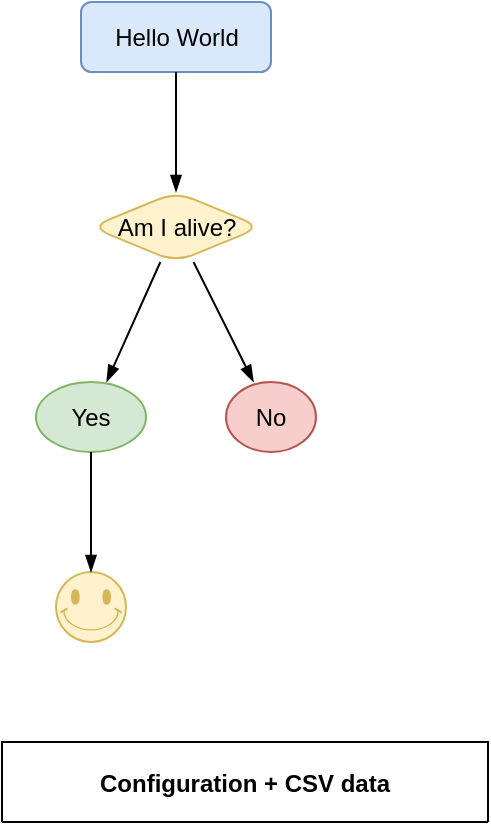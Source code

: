 <mxfile version="10.9.7" type="google"><diagram id="WvdMjXjJSq9oHwbJgJAy" name="Hello World"><mxGraphModel dx="1630" dy="-1239" grid="1" gridSize="10" guides="1" tooltips="1" connect="1" arrows="1" fold="1" page="1" pageScale="1" pageWidth="850" pageHeight="1100" math="0" shadow="0"><root><mxCell id="ZwtmpWkR7r6L8BbeIfwx-0"/><mxCell id="ZwtmpWkR7r6L8BbeIfwx-1" parent="ZwtmpWkR7r6L8BbeIfwx-0"/><UserObject label="%step%&lt;br&gt;" step="Hello World" fill="#dae8fc" shape="rectangle" placeholders="1" id="v3dHMGEtcoDSQyHLAmNf-98"><mxCell style="shape=rectangle;whiteSpace=wrap;rounded=1;html=1;fillColor=#dae8fc;strokeColor=#6c8ebf;" parent="ZwtmpWkR7r6L8BbeIfwx-1" vertex="1"><mxGeometry x="77.5" y="2230" width="95" height="35" as="geometry"/></mxCell></UserObject><UserObject label="%step%&lt;br&gt;" step="Am I alive?" fill="#fff2cc" shape="rhombus" placeholders="1" id="v3dHMGEtcoDSQyHLAmNf-99"><mxCell style="shape=rhombus;whiteSpace=wrap;rounded=1;html=1;fillColor=#fff2cc;strokeColor=#d6b656;" parent="ZwtmpWkR7r6L8BbeIfwx-1" vertex="1"><mxGeometry x="82.5" y="2325" width="85" height="35" as="geometry"/></mxCell></UserObject><UserObject label="%step%&lt;br&gt;" step="Yes" fill="#d5e8d4" shape="ellipse" placeholders="1" id="v3dHMGEtcoDSQyHLAmNf-100"><mxCell style="shape=ellipse;whiteSpace=wrap;rounded=1;html=1;fillColor=#d5e8d4;strokeColor=#82b366;" parent="ZwtmpWkR7r6L8BbeIfwx-1" vertex="1"><mxGeometry x="55" y="2420" width="55" height="35" as="geometry"/></mxCell></UserObject><UserObject label="%step%&lt;br&gt;" step="No" fill="#f8cecc" shape="ellipse" placeholders="1" id="v3dHMGEtcoDSQyHLAmNf-101"><mxCell style="shape=ellipse;whiteSpace=wrap;rounded=1;html=1;fillColor=#f8cecc;strokeColor=#b85450;" parent="ZwtmpWkR7r6L8BbeIfwx-1" vertex="1"><mxGeometry x="150" y="2420" width="45" height="35" as="geometry"/></mxCell></UserObject><UserObject label="%step%&lt;br&gt;" step="" fill="#fff2cc" shape="mxgraph.basic.smiley" placeholders="1" id="v3dHMGEtcoDSQyHLAmNf-102"><mxCell style="shape=mxgraph.basic.smiley;whiteSpace=wrap;rounded=1;html=1;fillColor=#fff2cc;strokeColor=#d6b656;" parent="ZwtmpWkR7r6L8BbeIfwx-1" vertex="1"><mxGeometry x="65" y="2515" width="35" height="35" as="geometry"/></mxCell></UserObject><mxCell id="v3dHMGEtcoDSQyHLAmNf-103" value="" style="curved=0;endArrow=blockThin;endFill=1;fontSize=11;" parent="ZwtmpWkR7r6L8BbeIfwx-1" source="v3dHMGEtcoDSQyHLAmNf-98" target="v3dHMGEtcoDSQyHLAmNf-99" edge="1"><mxGeometry relative="1" as="geometry"/></mxCell><mxCell id="v3dHMGEtcoDSQyHLAmNf-104" value="" style="curved=0;endArrow=blockThin;endFill=1;fontSize=11;" parent="ZwtmpWkR7r6L8BbeIfwx-1" source="v3dHMGEtcoDSQyHLAmNf-99" target="v3dHMGEtcoDSQyHLAmNf-100" edge="1"><mxGeometry relative="1" as="geometry"/></mxCell><mxCell id="v3dHMGEtcoDSQyHLAmNf-105" value="" style="curved=0;endArrow=blockThin;endFill=1;fontSize=11;" parent="ZwtmpWkR7r6L8BbeIfwx-1" source="v3dHMGEtcoDSQyHLAmNf-99" target="v3dHMGEtcoDSQyHLAmNf-101" edge="1"><mxGeometry relative="1" as="geometry"/></mxCell><mxCell id="v3dHMGEtcoDSQyHLAmNf-106" value="" style="curved=0;endArrow=blockThin;endFill=1;fontSize=11;" parent="ZwtmpWkR7r6L8BbeIfwx-1" source="v3dHMGEtcoDSQyHLAmNf-100" target="v3dHMGEtcoDSQyHLAmNf-102" edge="1"><mxGeometry relative="1" as="geometry"/></mxCell><mxCell id="PTE2YmWhSAhEBr6G8dqC-0" value="Configuration + CSV data" style="swimlane;startSize=42;" vertex="1" collapsed="1" parent="ZwtmpWkR7r6L8BbeIfwx-1"><mxGeometry x="38" y="2600" width="243" height="40" as="geometry"><mxRectangle x="38" y="2600" width="830" height="400" as="alternateBounds"/></mxGeometry></mxCell><mxCell id="R8nVnohTIa_zGQJFVYH8-0" value="&lt;div&gt;## Hello World&lt;/div&gt;&lt;div&gt;# label: %step%&amp;lt;br&amp;gt;&lt;/div&gt;&lt;div&gt;# style: shape=%shape%;whiteSpace=wrap;rounded=1;html=1;fillColor=%fill%;strokeColor=%stroke%;&lt;/div&gt;&lt;div&gt;# parentstyle: swimlane;whiteSpace=wrap;html=1;childLayout=stackLayout;horizontal=1;horizontalStack=0;resizeParent=1;resizeLast=0;collapsible=1;&lt;/div&gt;&lt;div&gt;# identity: -&lt;/div&gt;&lt;div&gt;# parent: -&lt;/div&gt;&lt;div&gt;# namespace: csvimport-&lt;/div&gt;&lt;div&gt;# connect: {&quot;from&quot;: &quot;refs&quot;, &quot;to&quot;: &quot;id&quot;, &quot;invert&quot;: true, &quot;style&quot;: &quot;curved=0;endArrow=blockThin;endFill=1;fontSize=11;&quot;}&lt;/div&gt;&lt;div&gt;# left:&amp;nbsp;&lt;/div&gt;&lt;div&gt;# top:&amp;nbsp;&lt;/div&gt;&lt;div&gt;# width: auto&lt;/div&gt;&lt;div&gt;# height: auto&lt;/div&gt;&lt;div&gt;# padding: 15&lt;/div&gt;&lt;div&gt;# ignore: id,shape,fill,stroke,refs&lt;/div&gt;&lt;div&gt;# nodespacing: 40&lt;/div&gt;&lt;div&gt;# levelspacing: 100&lt;/div&gt;&lt;div&gt;# edgespacing: 40&lt;/div&gt;&lt;div&gt;# layout: auto&lt;/div&gt;&lt;div&gt;id,step,fill,stroke,shape,refs&lt;/div&gt;&lt;div&gt;1,Hello World,#dae8fc,#6c8ebf,rectangle,&lt;/div&gt;&lt;div&gt;2,Am I alive?,#fff2cc,#d6b656,rhombus,1&lt;/div&gt;&lt;div&gt;3,Yes,#d5e8d4,#82b366,ellipse,2&lt;/div&gt;&lt;div&gt;4,No,#f8cecc,#b85450,ellipse,2&lt;/div&gt;&lt;div&gt;5,,#fff2cc,#d6b656,mxgraph.basic.smiley,3&lt;/div&gt;" style="text;html=1;resizable=0;points=[];autosize=1;align=left;verticalAlign=top;spacingTop=-4;" parent="PTE2YmWhSAhEBr6G8dqC-0" vertex="1"><mxGeometry x="10" y="50" width="810" height="340" as="geometry"/></mxCell></root></mxGraphModel></diagram><diagram id="NWs55RShp4jQJcOZBgSH" name="Habit Tracker AWS diagram"><mxGraphModel dx="1630" dy="-1239" grid="1" gridSize="10" guides="1" tooltips="1" connect="1" arrows="1" fold="1" page="1" pageScale="1" pageWidth="850" pageHeight="1100" math="0" shadow="0"><root><mxCell id="P9nLj5UUVM2BHOiRO0gd-0"/><mxCell id="P9nLj5UUVM2BHOiRO0gd-1" parent="P9nLj5UUVM2BHOiRO0gd-0"/><UserObject label="%component%" component="Habit Tracker HTML App" placeholders="1" id="P9nLj5UUVM2BHOiRO0gd-2"><mxCell style="shape=mxgraph.aws4.mobile;whiteSpace=wrap;rounded=1;html=1;fillColor=#ffe6cc;strokeColor=#d79b00;verticalLabelPosition=bottom;aspect=fixed;fontSize=12;" parent="P9nLj5UUVM2BHOiRO0gd-1" vertex="1"><mxGeometry x="40" y="2390.5" width="80" height="80" as="geometry"/></mxCell></UserObject><UserObject label="%component%" component="UI Assets" placeholders="1" id="P9nLj5UUVM2BHOiRO0gd-3"><mxCell style="shape=mxgraph.aws4.s3;whiteSpace=wrap;rounded=1;html=1;fillColor=#277116;strokeColor=#ffffff;verticalLabelPosition=bottom;aspect=fixed;fontSize=12;" parent="P9nLj5UUVM2BHOiRO0gd-1" vertex="1"><mxGeometry x="180" y="2224.5" width="80" height="80" as="geometry"/></mxCell></UserObject><UserObject label="%component%" component="User Authentication" placeholders="1" id="P9nLj5UUVM2BHOiRO0gd-4"><mxCell style="shape=mxgraph.aws4.cognito;whiteSpace=wrap;rounded=1;html=1;fillColor=#C7131F;strokeColor=#ffffff;verticalLabelPosition=bottom;aspect=fixed;fontSize=12;" parent="P9nLj5UUVM2BHOiRO0gd-1" vertex="1"><mxGeometry x="180" y="2390.5" width="80" height="80" as="geometry"/></mxCell></UserObject><UserObject label="%component%" component="API Gateway" placeholders="1" id="P9nLj5UUVM2BHOiRO0gd-5"><mxCell style="shape=mxgraph.aws4.api_gateway;whiteSpace=wrap;rounded=1;html=1;fillColor=#5A30B5;strokeColor=#ffffff;verticalLabelPosition=bottom;aspect=fixed;fontSize=12;" parent="P9nLj5UUVM2BHOiRO0gd-1" vertex="1"><mxGeometry x="180" y="2563.5" width="80" height="80" as="geometry"/></mxCell></UserObject><UserObject label="%component%" component="AWS Lambda" placeholders="1" id="P9nLj5UUVM2BHOiRO0gd-6"><mxCell style="shape=mxgraph.aws4.lambda_function;whiteSpace=wrap;rounded=1;html=1;fillColor=#277116;strokeColor=none;verticalLabelPosition=bottom;aspect=fixed;fontSize=12;" parent="P9nLj5UUVM2BHOiRO0gd-1" vertex="1"><mxGeometry x="320" y="2563.5" width="80" height="80" as="geometry"/></mxCell></UserObject><UserObject label="%component%" component="Database" placeholders="1" id="P9nLj5UUVM2BHOiRO0gd-7"><mxCell style="shape=mxgraph.aws4.dynamodb;whiteSpace=wrap;rounded=1;html=1;fillColor=#3334B9;strokeColor=#ffffff;verticalLabelPosition=bottom;aspect=fixed;fontSize=12;" parent="P9nLj5UUVM2BHOiRO0gd-1" vertex="1"><mxGeometry x="460" y="2563.5" width="80" height="80" as="geometry"/></mxCell></UserObject><mxCell id="P9nLj5UUVM2BHOiRO0gd-8" value="" style="curved=0;endArrow=none;endFill=0;dashed=1;fillColor=#dae8fc;strokeColor=#6c8ebf;" parent="P9nLj5UUVM2BHOiRO0gd-1" source="P9nLj5UUVM2BHOiRO0gd-2" target="P9nLj5UUVM2BHOiRO0gd-3" edge="1"><mxGeometry relative="1" as="geometry"/></mxCell><mxCell id="P9nLj5UUVM2BHOiRO0gd-9" value="" style="curved=0;endArrow=none;endFill=0;dashed=1;fillColor=#dae8fc;strokeColor=#6c8ebf;" parent="P9nLj5UUVM2BHOiRO0gd-1" source="P9nLj5UUVM2BHOiRO0gd-2" target="P9nLj5UUVM2BHOiRO0gd-4" edge="1"><mxGeometry relative="1" as="geometry"/></mxCell><mxCell id="P9nLj5UUVM2BHOiRO0gd-10" value="" style="curved=0;endArrow=none;endFill=0;dashed=1;fillColor=#dae8fc;strokeColor=#6c8ebf;" parent="P9nLj5UUVM2BHOiRO0gd-1" source="P9nLj5UUVM2BHOiRO0gd-2" target="P9nLj5UUVM2BHOiRO0gd-5" edge="1"><mxGeometry relative="1" as="geometry"/></mxCell><mxCell id="P9nLj5UUVM2BHOiRO0gd-11" value="" style="curved=0;endArrow=none;endFill=0;dashed=1;fillColor=#dae8fc;strokeColor=#6c8ebf;" parent="P9nLj5UUVM2BHOiRO0gd-1" source="P9nLj5UUVM2BHOiRO0gd-5" target="P9nLj5UUVM2BHOiRO0gd-6" edge="1"><mxGeometry relative="1" as="geometry"/></mxCell><mxCell id="P9nLj5UUVM2BHOiRO0gd-12" value="" style="curved=0;endArrow=none;endFill=0;dashed=1;fillColor=#dae8fc;strokeColor=#6c8ebf;" parent="P9nLj5UUVM2BHOiRO0gd-1" source="P9nLj5UUVM2BHOiRO0gd-6" target="P9nLj5UUVM2BHOiRO0gd-7" edge="1"><mxGeometry relative="1" as="geometry"/></mxCell><mxCell id="lPH5kGt1g6xnS2FQ3sRD-0" value="Configuration + CSV data" style="swimlane;startSize=40;" vertex="1" collapsed="1" parent="P9nLj5UUVM2BHOiRO0gd-1"><mxGeometry x="40" y="2760" width="240" height="40" as="geometry"><mxRectangle x="40" y="2760" width="870" height="410" as="alternateBounds"/></mxGeometry></mxCell><mxCell id="MyAvikwhrSc8ZswDykZA-0" value="&lt;div&gt;## AWS diagram&lt;/div&gt;&lt;div&gt;# label: %component%&lt;/div&gt;&lt;div&gt;# style: shape=%shape%;whiteSpace=wrap;rounded=1;html=1;fillColor=%fill%;strokeColor=%stroke%;verticalLabelPosition=bottom;aspect=fixed;fontSize=12;&lt;/div&gt;&lt;div&gt;# parentstyle: swimlane;whiteSpace=wrap;html=1;childLayout=stackLayout;horizontal=1;horizontalStack=1;resizeParent=1;resizeLast=0;collapsible=1;&lt;/div&gt;&lt;div&gt;# identity: -&lt;/div&gt;&lt;div&gt;# parent: -&lt;/div&gt;&lt;div&gt;# namespace: csvimport-&lt;/div&gt;&lt;div&gt;# connect: {&quot;from&quot;: &quot;refs&quot;, &quot;to&quot;: &quot;id&quot;, &quot;invert&quot;: true, &quot;style&quot;: &quot;curved=0;endArrow=none;endFill=0;dashed=1;fillColor=#dae8fc;strokeColor=#6c8ebf;&quot;}&lt;/div&gt;&lt;div&gt;# left:&amp;nbsp;&lt;/div&gt;&lt;div&gt;# top:&amp;nbsp;&lt;/div&gt;&lt;div&gt;# width: 80&lt;/div&gt;&lt;div&gt;# height: 80&lt;/div&gt;&lt;div&gt;# padding: 0&lt;/div&gt;&lt;div&gt;# ignore: id,shape,fill,stroke,refs&lt;/div&gt;&lt;div&gt;# nodespacing: 40&lt;/div&gt;&lt;div&gt;# levelspacing: 40&lt;/div&gt;&lt;div&gt;# edgespacing: 40&lt;/div&gt;&lt;div&gt;# layout: horizontaltree&lt;/div&gt;&lt;div&gt;id,component,fill,stroke,shape,refs&lt;/div&gt;&lt;div&gt;1,Habit Tracker HTML App,#ffe6cc,#d79b00,mxgraph.aws4.mobile,&lt;/div&gt;&lt;div&gt;2,UI Assets,#277116,#ffffff,mxgraph.aws4.s3,1&lt;/div&gt;&lt;div&gt;3,User Authentication,#C7131F,#ffffff,mxgraph.aws4.cognito,1&lt;/div&gt;&lt;div&gt;4,API Gateway,#5A30B5,#ffffff,mxgraph.aws4.api_gateway,1&lt;/div&gt;&lt;div&gt;5,AWS Lambda,#277116,none,mxgraph.aws4.lambda_function,4&lt;/div&gt;&lt;div&gt;6,Database,#3334B9,#ffffff,mxgraph.aws4.dynamodb,5&lt;/div&gt;" style="text;html=1;resizable=0;points=[];autosize=1;align=left;verticalAlign=top;spacingTop=-4;" parent="lPH5kGt1g6xnS2FQ3sRD-0" vertex="1"><mxGeometry x="10" y="50" width="860" height="350" as="geometry"/></mxCell></root></mxGraphModel></diagram><diagram id="QO1u7qwVh4V5f4M9kodp" name="UML use case diagram"><mxGraphModel dx="1630" dy="961" grid="1" gridSize="10" guides="1" tooltips="1" connect="1" arrows="1" fold="1" page="1" pageScale="1" pageWidth="850" pageHeight="1100" math="0" shadow="0"><root><mxCell id="Ux_M3KeJqDLg1_9t44km-0"/><mxCell id="Ux_M3KeJqDLg1_9t44km-1" parent="Ux_M3KeJqDLg1_9t44km-0"/><UserObject label="%action%" action="User" includes="" extends="" placeholders="1" id="Ux_M3KeJqDLg1_9t44km-2"><mxCell style="shape=umlActor;whiteSpace=wrap;rounded=1;html=1;fillColor=#dae8fc;strokeColor=#6c8ebf;" parent="Ux_M3KeJqDLg1_9t44km-1" vertex="1"><mxGeometry x="75" y="80" width="80" height="60" as="geometry"/></mxCell></UserObject><UserObject label="%action%" action="Coach" includes="" extends="" placeholders="1" id="Ux_M3KeJqDLg1_9t44km-3"><mxCell style="shape=umlActor;whiteSpace=wrap;rounded=1;html=1;fillColor=#dae8fc;strokeColor=#6c8ebf;" parent="Ux_M3KeJqDLg1_9t44km-1" vertex="1"><mxGeometry x="70" y="310" width="90" height="60" as="geometry"/></mxCell></UserObject><UserObject label="%action%" action="Add a habit" extends="" placeholders="1" id="Ux_M3KeJqDLg1_9t44km-4"><mxCell style="shape=ellipse;whiteSpace=wrap;rounded=1;html=1;fillColor=#dae8fc;strokeColor=#6c8ebf;" parent="Ux_M3KeJqDLg1_9t44km-1" vertex="1"><mxGeometry x="475" y="20" width="120" height="60" as="geometry"/></mxCell></UserObject><UserObject label="%action%" action="Delete a habit" extends="" placeholders="1" id="Ux_M3KeJqDLg1_9t44km-5"><mxCell style="shape=ellipse;whiteSpace=wrap;rounded=1;html=1;fillColor=#dae8fc;strokeColor=#6c8ebf;" parent="Ux_M3KeJqDLg1_9t44km-1" vertex="1"><mxGeometry x="470" y="120" width="130" height="60" as="geometry"/></mxCell></UserObject><UserObject label="%action%" action="Mark habit as done today" extends="" placeholders="1" id="Ux_M3KeJqDLg1_9t44km-6"><mxCell style="shape=ellipse;whiteSpace=wrap;rounded=1;html=1;fillColor=#dae8fc;strokeColor=#6c8ebf;" parent="Ux_M3KeJqDLg1_9t44km-1" vertex="1"><mxGeometry x="440" y="220" width="190" height="60" as="geometry"/></mxCell></UserObject><UserObject label="%action%" action="List habits" includes="" extends="" placeholders="1" id="Ux_M3KeJqDLg1_9t44km-7"><mxCell style="shape=ellipse;whiteSpace=wrap;rounded=1;html=1;fillColor=#dae8fc;strokeColor=#6c8ebf;" parent="Ux_M3KeJqDLg1_9t44km-1" vertex="1"><mxGeometry x="270" y="150" width="110" height="60" as="geometry"/></mxCell></UserObject><UserObject label="%action%" action="View habit history" includes="" placeholders="1" id="Ux_M3KeJqDLg1_9t44km-8"><mxCell style="shape=ellipse;whiteSpace=wrap;rounded=1;html=1;fillColor=#dae8fc;strokeColor=#6c8ebf;" parent="Ux_M3KeJqDLg1_9t44km-1" vertex="1"><mxGeometry x="250" y="250" width="150" height="60" as="geometry"/></mxCell></UserObject><UserObject label="%action%" action="View one users habits" includes="" placeholders="1" id="Ux_M3KeJqDLg1_9t44km-9"><mxCell style="shape=ellipse;whiteSpace=wrap;rounded=1;html=1;fillColor=#dae8fc;strokeColor=#6c8ebf;" parent="Ux_M3KeJqDLg1_9t44km-1" vertex="1"><mxGeometry x="450" y="320" width="170" height="60" as="geometry"/></mxCell></UserObject><UserObject label="%action%" action="Update habit history" includes="" extends="" placeholders="1" id="Ux_M3KeJqDLg1_9t44km-10"><mxCell style="shape=ellipse;whiteSpace=wrap;rounded=1;html=1;fillColor=#dae8fc;strokeColor=#6c8ebf;" parent="Ux_M3KeJqDLg1_9t44km-1" vertex="1"><mxGeometry x="670" y="160" width="160" height="60" as="geometry"/></mxCell></UserObject><UserObject label="%action%" action="Add a comment" placeholders="1" id="Ux_M3KeJqDLg1_9t44km-11"><mxCell style="shape=ellipse;whiteSpace=wrap;rounded=1;html=1;fillColor=#dae8fc;strokeColor=#6c8ebf;" parent="Ux_M3KeJqDLg1_9t44km-1" vertex="1"><mxGeometry x="255" y="350" width="140" height="60" as="geometry"/></mxCell></UserObject><UserObject label="%action%" action="View single habit check-in" includes="" placeholders="1" id="Ux_M3KeJqDLg1_9t44km-12"><mxCell style="shape=ellipse;whiteSpace=wrap;rounded=1;html=1;fillColor=#dae8fc;strokeColor=#6c8ebf;" parent="Ux_M3KeJqDLg1_9t44km-1" vertex="1"><mxGeometry x="20" y="210" width="190" height="60" as="geometry"/></mxCell></UserObject><UserObject label="%action%" action="List all users" includes="" extends="" placeholders="1" id="Ux_M3KeJqDLg1_9t44km-13"><mxCell style="shape=ellipse;whiteSpace=wrap;rounded=1;html=1;fillColor=#dae8fc;strokeColor=#6c8ebf;" parent="Ux_M3KeJqDLg1_9t44km-1" vertex="1"><mxGeometry x="690" y="375" width="120" height="60" as="geometry"/></mxCell></UserObject><mxCell id="Ux_M3KeJqDLg1_9t44km-14" value="" style="curved=0;endArrow=blockThin;endFill=1;fontSize=11;" parent="Ux_M3KeJqDLg1_9t44km-1" source="Ux_M3KeJqDLg1_9t44km-2" target="Ux_M3KeJqDLg1_9t44km-4" edge="1"><mxGeometry relative="1" as="geometry"><Array as="points"><mxPoint x="222" y="90"/><mxPoint x="230" y="30"/><mxPoint x="420" y="30"/><mxPoint x="428" y="50"/></Array></mxGeometry></mxCell><mxCell id="Ux_M3KeJqDLg1_9t44km-15" value="" style="curved=0;endArrow=blockThin;endFill=1;fontSize=11;" parent="Ux_M3KeJqDLg1_9t44km-1" source="Ux_M3KeJqDLg1_9t44km-2" target="Ux_M3KeJqDLg1_9t44km-5" edge="1"><mxGeometry relative="1" as="geometry"><Array as="points"><mxPoint x="224" y="100"/><mxPoint x="230" y="70"/><mxPoint x="420" y="70"/><mxPoint x="428" y="150"/></Array></mxGeometry></mxCell><mxCell id="Ux_M3KeJqDLg1_9t44km-16" value="" style="curved=0;endArrow=blockThin;endFill=1;fontSize=11;" parent="Ux_M3KeJqDLg1_9t44km-1" source="Ux_M3KeJqDLg1_9t44km-2" target="Ux_M3KeJqDLg1_9t44km-6" edge="1"><mxGeometry relative="1" as="geometry"><Array as="points"><mxPoint x="226" y="110"/><mxPoint x="230" y="110"/><mxPoint x="420" y="110"/><mxPoint x="428" y="237.5"/></Array></mxGeometry></mxCell><mxCell id="Ux_M3KeJqDLg1_9t44km-17" value="" style="curved=0;endArrow=blockThin;endFill=1;fontSize=11;" parent="Ux_M3KeJqDLg1_9t44km-1" source="Ux_M3KeJqDLg1_9t44km-2" target="Ux_M3KeJqDLg1_9t44km-7" edge="1"><mxGeometry relative="1" as="geometry"><Array as="points"><mxPoint x="224" y="120"/><mxPoint x="238" y="167.5"/></Array></mxGeometry></mxCell><mxCell id="Ux_M3KeJqDLg1_9t44km-18" value="" style="curved=0;endArrow=blockThin;endFill=1;fontSize=11;" parent="Ux_M3KeJqDLg1_9t44km-1" source="Ux_M3KeJqDLg1_9t44km-2" target="Ux_M3KeJqDLg1_9t44km-8" edge="1"><mxGeometry relative="1" as="geometry"><Array as="points"><mxPoint x="222" y="130"/><mxPoint x="238" y="263.333"/></Array></mxGeometry></mxCell><mxCell id="Ux_M3KeJqDLg1_9t44km-19" value="" style="curved=0;endArrow=blockThin;endFill=1;fontSize=11;" parent="Ux_M3KeJqDLg1_9t44km-1" source="Ux_M3KeJqDLg1_9t44km-3" target="Ux_M3KeJqDLg1_9t44km-11" edge="1"><mxGeometry relative="1" as="geometry"><Array as="points"><mxPoint x="224" y="346.25"/><mxPoint x="238" y="380"/></Array></mxGeometry></mxCell><mxCell id="Ux_M3KeJqDLg1_9t44km-20" value="" style="curved=0;endArrow=blockThin;endFill=1;fontSize=11;" parent="Ux_M3KeJqDLg1_9t44km-1" source="Ux_M3KeJqDLg1_9t44km-3" target="Ux_M3KeJqDLg1_9t44km-7" edge="1"><mxGeometry relative="1" as="geometry"><Array as="points"><mxPoint x="222" y="321.25"/><mxPoint x="238" y="192.5"/></Array></mxGeometry></mxCell><mxCell id="Ux_M3KeJqDLg1_9t44km-21" value="" style="curved=0;endArrow=blockThin;endFill=1;fontSize=11;" parent="Ux_M3KeJqDLg1_9t44km-1" source="Ux_M3KeJqDLg1_9t44km-3" target="Ux_M3KeJqDLg1_9t44km-8" edge="1"><mxGeometry relative="1" as="geometry"><Array as="points"><mxPoint x="224" y="333.75"/><mxPoint x="238" y="296.667"/></Array></mxGeometry></mxCell><mxCell id="Ux_M3KeJqDLg1_9t44km-22" value="" style="curved=0;endArrow=blockThin;endFill=1;fontSize=11;" parent="Ux_M3KeJqDLg1_9t44km-1" source="Ux_M3KeJqDLg1_9t44km-3" target="Ux_M3KeJqDLg1_9t44km-13" edge="1"><mxGeometry relative="1" as="geometry"><Array as="points"><mxPoint x="222" y="358.75"/><mxPoint x="230" y="460"/><mxPoint x="420" y="460"/><mxPoint x="420" y="460"/><mxPoint x="650" y="460"/><mxPoint x="658" y="417.5"/></Array></mxGeometry></mxCell><mxCell id="Ux_M3KeJqDLg1_9t44km-23" value="includes" style="curved=0;endArrow=blockThin;endFill=1;fontSize=11;dashed=1;" parent="Ux_M3KeJqDLg1_9t44km-1" source="Ux_M3KeJqDLg1_9t44km-4" target="Ux_M3KeJqDLg1_9t44km-10" edge="1"><mxGeometry relative="1" as="geometry"><Array as="points"><mxPoint x="642" y="50"/><mxPoint x="658" y="171.25"/></Array></mxGeometry></mxCell><mxCell id="Ux_M3KeJqDLg1_9t44km-24" value="includes" style="curved=0;endArrow=blockThin;endFill=1;fontSize=11;dashed=1;" parent="Ux_M3KeJqDLg1_9t44km-1" source="Ux_M3KeJqDLg1_9t44km-5" target="Ux_M3KeJqDLg1_9t44km-10" edge="1"><mxGeometry relative="1" as="geometry"><Array as="points"><mxPoint x="642" y="150"/><mxPoint x="656" y="183.75"/></Array></mxGeometry></mxCell><mxCell id="Ux_M3KeJqDLg1_9t44km-25" value="includes" style="curved=0;endArrow=blockThin;endFill=1;fontSize=11;dashed=1;" parent="Ux_M3KeJqDLg1_9t44km-1" source="Ux_M3KeJqDLg1_9t44km-6" target="Ux_M3KeJqDLg1_9t44km-10" edge="1"><mxGeometry relative="1" as="geometry"><Array as="points"><mxPoint x="642" y="250"/><mxPoint x="656" y="196.25"/></Array></mxGeometry></mxCell><mxCell id="Ux_M3KeJqDLg1_9t44km-26" value="includes" style="curved=0;endArrow=blockThin;endFill=1;fontSize=11;dashed=1;" parent="Ux_M3KeJqDLg1_9t44km-1" source="Ux_M3KeJqDLg1_9t44km-11" target="Ux_M3KeJqDLg1_9t44km-10" edge="1"><mxGeometry relative="1" as="geometry"><Array as="points"><mxPoint x="412" y="392.5"/><mxPoint x="420" y="420"/><mxPoint x="650" y="420"/><mxPoint x="658" y="208.75"/></Array></mxGeometry></mxCell><mxCell id="Ux_M3KeJqDLg1_9t44km-27" value="extends" style="curved=0;endArrow=blockThin;endFill=1;fontSize=11;dashed=1;" parent="Ux_M3KeJqDLg1_9t44km-1" source="Ux_M3KeJqDLg1_9t44km-8" target="Ux_M3KeJqDLg1_9t44km-9" edge="1"><mxGeometry relative="1" as="geometry"><Array as="points"><mxPoint x="412" y="280"/><mxPoint x="428" y="350"/></Array></mxGeometry></mxCell><mxCell id="Ux_M3KeJqDLg1_9t44km-28" value="extends" style="curved=0;endArrow=blockThin;endFill=1;fontSize=11;dashed=1;" parent="Ux_M3KeJqDLg1_9t44km-1" source="Ux_M3KeJqDLg1_9t44km-9" target="Ux_M3KeJqDLg1_9t44km-13" edge="1"><mxGeometry relative="1" as="geometry"><Array as="points"><mxPoint x="642" y="350"/><mxPoint x="658" y="392.5"/></Array></mxGeometry></mxCell><mxCell id="Ux_M3KeJqDLg1_9t44km-29" value="extends" style="curved=0;endArrow=blockThin;endFill=1;fontSize=11;dashed=1;" parent="Ux_M3KeJqDLg1_9t44km-1" source="Ux_M3KeJqDLg1_9t44km-11" target="Ux_M3KeJqDLg1_9t44km-6" edge="1"><mxGeometry relative="1" as="geometry"><Array as="points"><mxPoint x="412" y="367.5"/><mxPoint x="428" y="262.5"/></Array></mxGeometry></mxCell><mxCell id="Ux_M3KeJqDLg1_9t44km-30" value="extends" style="curved=0;endArrow=blockThin;endFill=1;fontSize=11;dashed=1;" parent="Ux_M3KeJqDLg1_9t44km-1" source="Ux_M3KeJqDLg1_9t44km-12" target="Ux_M3KeJqDLg1_9t44km-8" edge="1"><mxGeometry relative="1" as="geometry"><Array as="points"><mxPoint x="222" y="240"/><mxPoint x="236" y="280"/></Array></mxGeometry></mxCell><mxCell id="eEeZvf8lr4X_EeWdkMDO-0" value="Configuration + CSV data" style="swimlane;startSize=50;" vertex="1" collapsed="1" parent="Ux_M3KeJqDLg1_9t44km-1"><mxGeometry x="40" y="510" width="240" height="50" as="geometry"><mxRectangle x="40" y="510" width="820" height="540" as="alternateBounds"/></mxGeometry></mxCell><mxCell id="RRE_epbg4YVVTSvyGXJA-0" value="&lt;div&gt;## Habit Tracker UML use case diagram&lt;/div&gt;&lt;div&gt;# label: %action%&lt;/div&gt;&lt;div&gt;# style: shape=%shape%;whiteSpace=wrap;rounded=1;html=1;fillColor=%fill%;strokeColor=%stroke%;&lt;/div&gt;&lt;div&gt;# parentstyle: swimlane;whiteSpace=wrap;html=1;childLayout=stackLayout;horizontal=1;horizontalStack=0;resizeParent=1;resizeLast=0;collapsible=1;&lt;/div&gt;&lt;div&gt;# identity: -&lt;/div&gt;&lt;div&gt;# parent: -&lt;/div&gt;&lt;div&gt;# namespace: csvimport-&lt;/div&gt;&lt;div&gt;# connect: {&quot;from&quot;: &quot;refs&quot;, &quot;to&quot;: &quot;id&quot;, &quot;style&quot;: &quot;curved=0;endArrow=blockThin;endFill=1;fontSize=11;&quot;}&lt;/div&gt;&lt;div&gt;# connect: {&quot;from&quot;: &quot;includes&quot;, &quot;to&quot;: &quot;id&quot;, &quot;label&quot;: &quot;includes&quot;, &quot;style&quot;: &quot;curved=0;endArrow=blockThin;endFill=1;fontSize=11;dashed=1;&quot;}&lt;/div&gt;&lt;div&gt;# connect: {&quot;from&quot;: &quot;extends&quot;, &quot;to&quot;: &quot;id&quot;, &quot;label&quot;: &quot;extends&quot;, &quot;style&quot;: &quot;curved=0;endArrow=blockThin;endFill=1;fontSize=11;dashed=1;&quot;}&lt;/div&gt;&lt;div&gt;# left:&amp;nbsp;&lt;/div&gt;&lt;div&gt;# top:&amp;nbsp;&lt;/div&gt;&lt;div&gt;# width: auto&lt;/div&gt;&lt;div&gt;# height: auto&lt;/div&gt;&lt;div&gt;# padding: 40&lt;/div&gt;&lt;div&gt;# ignore: id,shape,fill,stroke,refs&lt;/div&gt;&lt;div&gt;# nodespacing: 40&lt;/div&gt;&lt;div&gt;# levelspacing: 40&lt;/div&gt;&lt;div&gt;# edgespacing: 40&lt;/div&gt;&lt;div&gt;# layout: horizontalflow&lt;/div&gt;&lt;div&gt;id,action,fill,stroke,shape,includes,extends,refs&lt;/div&gt;&lt;div&gt;1,User,#dae8fc,#6c8ebf,umlActor,,,&quot;3,4,5,6,7&quot;&lt;/div&gt;&lt;div&gt;2,Coach,#dae8fc,#6c8ebf,umlActor,,,&quot;10,6,7,12&quot;&lt;/div&gt;&lt;div&gt;3,Add a habit,#dae8fc,#6c8ebf,ellipse,9,,&lt;/div&gt;&lt;div&gt;4,Delete a habit,#dae8fc,#6c8ebf,ellipse,9,,&lt;/div&gt;&lt;div&gt;5,Mark habit as done today,#dae8fc,#6c8ebf,ellipse,9,,&lt;/div&gt;&lt;div&gt;6,List habits,#dae8fc,#6c8ebf,ellipse,,,&lt;/div&gt;&lt;div&gt;7,View habit history,#dae8fc,#6c8ebf,ellipse,,8,&lt;/div&gt;&lt;div&gt;8,View one users habits,#dae8fc,#6c8ebf,ellipse,,12,&lt;/div&gt;&lt;div&gt;9,Update habit history,#dae8fc,#6c8ebf,ellipse,,,&lt;/div&gt;&lt;div&gt;10,Add a comment,#dae8fc,#6c8ebf,ellipse,9,5,&lt;/div&gt;&lt;div&gt;11,View single habit check-in,#dae8fc,#6c8ebf,ellipse,,7,&lt;/div&gt;&lt;div&gt;12,List all users,#dae8fc,#6c8ebf,ellipse,,,&lt;/div&gt;" style="text;html=1;resizable=0;points=[];autosize=1;align=left;verticalAlign=top;spacingTop=-4;" parent="eEeZvf8lr4X_EeWdkMDO-0" vertex="1"><mxGeometry x="10" y="60" width="810" height="460" as="geometry"/></mxCell></root></mxGraphModel></diagram><diagram id="eN4Xhn0pUPOj7Vo9tf_O" name="Supply chain tracking"><mxGraphModel dx="1630" dy="-139" grid="1" gridSize="10" guides="1" tooltips="1" connect="1" arrows="1" fold="1" page="1" pageScale="1" pageWidth="850" pageHeight="1100" math="0" shadow="0"><root><mxCell id="JrrOn90CXGUarRLusUeb-0"/><mxCell id="JrrOn90CXGUarRLusUeb-1" parent="JrrOn90CXGUarRLusUeb-0"/><UserObject label="%name%" name="Mine B" shapeType="raw" placeholders="1" id="DzvcLRvYz829lMj00dSo-450"><mxCell style="shape=parallelogram;fillColor=#f5f5f5;strokeColor=#666666;perimeter=parallelogramPerimeter;" parent="JrrOn90CXGUarRLusUeb-1" vertex="1"><mxGeometry x="20" y="1158" width="90" height="60" as="geometry"/></mxCell></UserObject><UserObject label="%name%" name="Mine A" shapeType="raw" placeholders="1" id="DzvcLRvYz829lMj00dSo-451"><mxCell style="shape=parallelogram;fillColor=#f5f5f5;strokeColor=#666666;perimeter=parallelogramPerimeter;" parent="JrrOn90CXGUarRLusUeb-1" vertex="1"><mxGeometry x="20" y="1258" width="90" height="60" as="geometry"/></mxCell></UserObject><UserObject label="%name%" name="Mine C" shapeType="raw" placeholders="1" id="DzvcLRvYz829lMj00dSo-452"><mxCell style="shape=parallelogram;fillColor=#f5f5f5;strokeColor=#666666;perimeter=parallelogramPerimeter;" parent="JrrOn90CXGUarRLusUeb-1" vertex="1"><mxGeometry x="20" y="1358" width="90" height="60" as="geometry"/></mxCell></UserObject><UserObject label="%name%" name="Mine D" shapeType="raw" placeholders="1" id="DzvcLRvYz829lMj00dSo-453"><mxCell style="shape=parallelogram;fillColor=#f5f5f5;strokeColor=#666666;perimeter=parallelogramPerimeter;" parent="JrrOn90CXGUarRLusUeb-1" vertex="1"><mxGeometry x="20" y="1458" width="90" height="60" as="geometry"/></mxCell></UserObject><UserObject label="%name%" name="Well 1" shapeType="well" placeholders="1" id="DzvcLRvYz829lMj00dSo-454"><mxCell style="shape=cylinder;fillColor=#f5f5f5;strokeColor=#666666;" parent="JrrOn90CXGUarRLusUeb-1" vertex="1"><mxGeometry x="20" y="1558" width="90" height="60" as="geometry"/></mxCell></UserObject><UserObject label="%name%" name="Well 2" shapeType="well" placeholders="1" id="DzvcLRvYz829lMj00dSo-455"><mxCell style="shape=cylinder;fillColor=#f5f5f5;strokeColor=#666666;" parent="JrrOn90CXGUarRLusUeb-1" vertex="1"><mxGeometry x="20" y="1658" width="90" height="60" as="geometry"/></mxCell></UserObject><UserObject label="%name%" name="Well 3" shapeType="well" placeholders="1" id="DzvcLRvYz829lMj00dSo-456"><mxCell style="shape=cylinder;fillColor=#f5f5f5;strokeColor=#666666;" parent="JrrOn90CXGUarRLusUeb-1" vertex="1"><mxGeometry x="20" y="1858" width="90" height="60" as="geometry"/></mxCell></UserObject><UserObject label="%name%" name="Well 4" shapeType="well" placeholders="1" id="DzvcLRvYz829lMj00dSo-457"><mxCell style="shape=cylinder;fillColor=#f5f5f5;strokeColor=#666666;" parent="JrrOn90CXGUarRLusUeb-1" vertex="1"><mxGeometry x="20" y="1758" width="90" height="60" as="geometry"/></mxCell></UserObject><UserObject label="%name%" name="Foundry A" shapeType="foundry" placeholders="1" id="DzvcLRvYz829lMj00dSo-458"><mxCell style="shape=trapezoid;fillColor=#dae8fc;strokeColor=#6c8ebf;perimeter=trapezoidPerimeter;" parent="JrrOn90CXGUarRLusUeb-1" vertex="1"><mxGeometry x="160" y="1236.906" width="110" height="60" as="geometry"/></mxCell></UserObject><UserObject label="%name%" name="Foundry B" shapeType="foundry" placeholders="1" id="DzvcLRvYz829lMj00dSo-459"><mxCell style="shape=trapezoid;fillColor=#dae8fc;strokeColor=#6c8ebf;perimeter=trapezoidPerimeter;" parent="JrrOn90CXGUarRLusUeb-1" vertex="1"><mxGeometry x="160" y="1458" width="110" height="60" as="geometry"/></mxCell></UserObject><UserObject label="%name%" name="Foundry C" shapeType="foundry" placeholders="1" id="DzvcLRvYz829lMj00dSo-460"><mxCell style="shape=trapezoid;fillColor=#dae8fc;strokeColor=#6c8ebf;perimeter=trapezoidPerimeter;" parent="JrrOn90CXGUarRLusUeb-1" vertex="1"><mxGeometry x="160" y="1340.52" width="110" height="60" as="geometry"/></mxCell></UserObject><UserObject label="%name%" name="Oil and Gas 1" shapeType="raw" placeholders="1" id="DzvcLRvYz829lMj00dSo-461"><mxCell style="shape=parallelogram;fillColor=#f5f5f5;strokeColor=#666666;perimeter=parallelogramPerimeter;" parent="JrrOn90CXGUarRLusUeb-1" vertex="1"><mxGeometry x="150" y="1658" width="130" height="60" as="geometry"/></mxCell></UserObject><UserObject label="%name%" name="Oil and Gas 2" shapeType="raw" placeholders="1" id="DzvcLRvYz829lMj00dSo-462"><mxCell style="shape=parallelogram;fillColor=#f5f5f5;strokeColor=#666666;perimeter=parallelogramPerimeter;" parent="JrrOn90CXGUarRLusUeb-1" vertex="1"><mxGeometry x="150" y="1815.917" width="130" height="60" as="geometry"/></mxCell></UserObject><UserObject label="%name%" name="Oil and Gas 3" shapeType="raw" placeholders="1" id="DzvcLRvYz829lMj00dSo-463"><mxCell style="shape=parallelogram;fillColor=#f5f5f5;strokeColor=#666666;perimeter=parallelogramPerimeter;" parent="JrrOn90CXGUarRLusUeb-1" vertex="1"><mxGeometry x="150" y="1558" width="130" height="60" as="geometry"/></mxCell></UserObject><UserObject label="%name%" name="Manufacturer 1" shapeType="manufacturer" placeholders="1" id="DzvcLRvYz829lMj00dSo-464"><mxCell style="shape=hexagon;fillColor=#d5e8d4;strokeColor=#82b366;perimeter=hexagonPerimeter;" parent="JrrOn90CXGUarRLusUeb-1" vertex="1"><mxGeometry x="320" y="1483" width="140" height="60" as="geometry"/></mxCell></UserObject><UserObject label="%name%" name="Manufacturer 2" shapeType="manufacturer" placeholders="1" id="DzvcLRvYz829lMj00dSo-465"><mxCell style="shape=hexagon;fillColor=#d5e8d4;strokeColor=#82b366;perimeter=hexagonPerimeter;" parent="JrrOn90CXGUarRLusUeb-1" vertex="1"><mxGeometry x="320" y="1372.453" width="140" height="60" as="geometry"/></mxCell></UserObject><UserObject label="%name%" name="Manufacturer 3" shapeType="manufacturer" placeholders="1" id="DzvcLRvYz829lMj00dSo-466"><mxCell style="shape=hexagon;fillColor=#d5e8d4;strokeColor=#82b366;perimeter=hexagonPerimeter;" parent="JrrOn90CXGUarRLusUeb-1" vertex="1"><mxGeometry x="320" y="1172.453" width="140" height="60" as="geometry"/></mxCell></UserObject><UserObject label="%name%" name="Manufacturer 4" shapeType="manufacturer" placeholders="1" id="DzvcLRvYz829lMj00dSo-467"><mxCell style="shape=hexagon;fillColor=#d5e8d4;strokeColor=#82b366;perimeter=hexagonPerimeter;" parent="JrrOn90CXGUarRLusUeb-1" vertex="1"><mxGeometry x="320" y="1272.453" width="140" height="60" as="geometry"/></mxCell></UserObject><UserObject label="%name%" name="Manufacturer 5" shapeType="manufacturer" placeholders="1" id="DzvcLRvYz829lMj00dSo-468"><mxCell style="shape=hexagon;fillColor=#d5e8d4;strokeColor=#82b366;perimeter=hexagonPerimeter;" parent="JrrOn90CXGUarRLusUeb-1" vertex="1"><mxGeometry x="500" y="1628" width="140" height="60" as="geometry"/></mxCell></UserObject><UserObject label="%name%" name="Chemicals A" shapeType="chemicals" placeholders="1" id="DzvcLRvYz829lMj00dSo-469"><mxCell style="rounded=0;fillColor=#f8cecc;strokeColor=#b85450" parent="JrrOn90CXGUarRLusUeb-1" vertex="1"><mxGeometry x="330" y="1623" width="120" height="60" as="geometry"/></mxCell></UserObject><UserObject label="%name%" name="Chemicals B" shapeType="chemicals" placeholders="1" id="DzvcLRvYz829lMj00dSo-470"><mxCell style="rounded=0;fillColor=#f8cecc;strokeColor=#b85450" parent="JrrOn90CXGUarRLusUeb-1" vertex="1"><mxGeometry x="330" y="1723" width="120" height="60" as="geometry"/></mxCell></UserObject><UserObject label="%name%" name="Chemicals C" shapeType="chemicals" placeholders="1" id="DzvcLRvYz829lMj00dSo-471"><mxCell style="rounded=0;fillColor=#f8cecc;strokeColor=#b85450" parent="JrrOn90CXGUarRLusUeb-1" vertex="1"><mxGeometry x="330" y="1831.75" width="120" height="60" as="geometry"/></mxCell></UserObject><UserObject label="%name%" name="Electronics A" shapeType="electronics" placeholders="1" id="DzvcLRvYz829lMj00dSo-472"><mxCell style="rounded=1;fillColor=#fff2cc;strokeColor=#d6b656" parent="JrrOn90CXGUarRLusUeb-1" vertex="1"><mxGeometry x="505" y="1908" width="130" height="60" as="geometry"/></mxCell></UserObject><UserObject label="%name%" name="Electronics B" shapeType="electronics" placeholders="1" id="DzvcLRvYz829lMj00dSo-473"><mxCell style="rounded=1;fillColor=#fff2cc;strokeColor=#d6b656" parent="JrrOn90CXGUarRLusUeb-1" vertex="1"><mxGeometry x="505" y="1768" width="130" height="60" as="geometry"/></mxCell></UserObject><UserObject label="%name%" name="Assembly 1" shapeType="assembly" placeholders="1" id="DzvcLRvYz829lMj00dSo-474"><mxCell style="shape=triangle;fillColor=#ffe6cc;strokeColor=#d79b00;perimeter=trianglePerimeter;" parent="JrrOn90CXGUarRLusUeb-1" vertex="1"><mxGeometry x="690" y="1408" width="120" height="60" as="geometry"/></mxCell></UserObject><UserObject label="%name%" name="Assembly 2" shapeType="assembly" placeholders="1" id="DzvcLRvYz829lMj00dSo-475"><mxCell style="shape=triangle;fillColor=#ffe6cc;strokeColor=#d79b00;perimeter=trianglePerimeter;" parent="JrrOn90CXGUarRLusUeb-1" vertex="1"><mxGeometry x="690" y="1128" width="120" height="60" as="geometry"/></mxCell></UserObject><UserObject label="%name%" name="Assembly 3" shapeType="assembly" placeholders="1" id="DzvcLRvYz829lMj00dSo-476"><mxCell style="shape=triangle;fillColor=#ffe6cc;strokeColor=#d79b00;perimeter=trianglePerimeter;" parent="JrrOn90CXGUarRLusUeb-1" vertex="1"><mxGeometry x="860" y="1528" width="120" height="60" as="geometry"/></mxCell></UserObject><UserObject label="%name%" name="Assembly 4" shapeType="assembly" placeholders="1" id="DzvcLRvYz829lMj00dSo-477"><mxCell style="shape=triangle;fillColor=#ffe6cc;strokeColor=#d79b00;perimeter=trianglePerimeter;" parent="JrrOn90CXGUarRLusUeb-1" vertex="1"><mxGeometry x="1240" y="1508" width="120" height="60" as="geometry"/></mxCell></UserObject><UserObject label="%name%" name="Assembly 5" shapeType="assembly" placeholders="1" id="DzvcLRvYz829lMj00dSo-478"><mxCell style="shape=triangle;fillColor=#ffe6cc;strokeColor=#d79b00;perimeter=trianglePerimeter;" parent="JrrOn90CXGUarRLusUeb-1" vertex="1"><mxGeometry x="1560" y="1508" width="120" height="60" as="geometry"/></mxCell></UserObject><UserObject label="%name%" name="gearbox housing" shapeType="component" placeholders="1" id="DzvcLRvYz829lMj00dSo-479"><mxCell style="shape=ellipse;fillColor=#ffffff;strokeColor=#000000;perimeter=ellipsePerimeter;" parent="JrrOn90CXGUarRLusUeb-1" vertex="1"><mxGeometry x="680" y="1508" width="140" height="60" as="geometry"/></mxCell></UserObject><UserObject label="%name%" name="gears" shapeType="component" placeholders="1" id="DzvcLRvYz829lMj00dSo-480"><mxCell style="shape=ellipse;fillColor=#ffffff;strokeColor=#000000;perimeter=ellipsePerimeter;" parent="JrrOn90CXGUarRLusUeb-1" vertex="1"><mxGeometry x="525" y="1108" width="90" height="60" as="geometry"/></mxCell></UserObject><UserObject label="%name%" name="turbine" shapeType="component" placeholders="1" id="DzvcLRvYz829lMj00dSo-481"><mxCell style="shape=ellipse;fillColor=#ffffff;strokeColor=#000000;perimeter=ellipsePerimeter;" parent="JrrOn90CXGUarRLusUeb-1" vertex="1"><mxGeometry x="525" y="1488" width="90" height="60" as="geometry"/></mxCell></UserObject><UserObject label="%name%" name="stator" shapeType="component" placeholders="1" id="DzvcLRvYz829lMj00dSo-482"><mxCell style="shape=ellipse;fillColor=#ffffff;strokeColor=#000000;perimeter=ellipsePerimeter;" parent="JrrOn90CXGUarRLusUeb-1" vertex="1"><mxGeometry x="525" y="1288" width="90" height="60" as="geometry"/></mxCell></UserObject><UserObject label="%name%" name="impellor" shapeType="component" placeholders="1" id="DzvcLRvYz829lMj00dSo-483"><mxCell style="shape=ellipse;fillColor=#ffffff;strokeColor=#000000;perimeter=ellipsePerimeter;" parent="JrrOn90CXGUarRLusUeb-1" vertex="1"><mxGeometry x="520" y="1388" width="100" height="60" as="geometry"/></mxCell></UserObject><UserObject label="%name%" name="bearings" shapeType="component" placeholders="1" id="DzvcLRvYz829lMj00dSo-484"><mxCell style="shape=ellipse;fillColor=#ffffff;strokeColor=#000000;perimeter=ellipsePerimeter;" parent="JrrOn90CXGUarRLusUeb-1" vertex="1"><mxGeometry x="700" y="1308" width="100" height="60" as="geometry"/></mxCell></UserObject><UserObject label="%name%" name="transmission fluid" shapeType="component" placeholders="1" id="DzvcLRvYz829lMj00dSo-485"><mxCell style="shape=ellipse;fillColor=#ffffff;strokeColor=#000000;perimeter=ellipsePerimeter;" parent="JrrOn90CXGUarRLusUeb-1" vertex="1"><mxGeometry x="1035" y="1658" width="150" height="60" as="geometry"/></mxCell></UserObject><UserObject label="%name%" name="sealant" shapeType="component" placeholders="1" id="DzvcLRvYz829lMj00dSo-486"><mxCell style="shape=ellipse;fillColor=#ffffff;strokeColor=#000000;perimeter=ellipsePerimeter;" parent="JrrOn90CXGUarRLusUeb-1" vertex="1"><mxGeometry x="705" y="1848" width="90" height="60" as="geometry"/></mxCell></UserObject><UserObject label="%name%" name="transmission control unit" shapeType="component" placeholders="1" id="DzvcLRvYz829lMj00dSo-487"><mxCell style="shape=ellipse;fillColor=#ffffff;strokeColor=#000000;perimeter=ellipsePerimeter;" parent="JrrOn90CXGUarRLusUeb-1" vertex="1"><mxGeometry x="1020" y="1758" width="180" height="60" as="geometry"/></mxCell></UserObject><UserObject label="%name%" name="gasket" shapeType="component" placeholders="1" id="DzvcLRvYz829lMj00dSo-488"><mxCell style="shape=ellipse;fillColor=#ffffff;strokeColor=#000000;perimeter=ellipsePerimeter;" parent="JrrOn90CXGUarRLusUeb-1" vertex="1"><mxGeometry x="705" y="1708" width="90" height="60" as="geometry"/></mxCell></UserObject><UserObject label="%name%" name="seals" shapeType="component" placeholders="1" id="DzvcLRvYz829lMj00dSo-489"><mxCell style="shape=ellipse;fillColor=#ffffff;strokeColor=#000000;perimeter=ellipsePerimeter;" parent="JrrOn90CXGUarRLusUeb-1" vertex="1"><mxGeometry x="710" y="1608" width="80" height="60" as="geometry"/></mxCell></UserObject><UserObject label="%name%" name="planetary gear train" shapeType="component" placeholders="1" id="DzvcLRvYz829lMj00dSo-490"><mxCell style="shape=ellipse;fillColor=#ffffff;strokeColor=#000000;perimeter=ellipsePerimeter;" parent="JrrOn90CXGUarRLusUeb-1" vertex="1"><mxGeometry x="1030" y="1258" width="160" height="60" as="geometry"/></mxCell></UserObject><UserObject label="%name%" name="torque converter" shapeType="component" placeholders="1" id="DzvcLRvYz829lMj00dSo-491"><mxCell style="shape=ellipse;fillColor=#ffffff;strokeColor=#000000;perimeter=ellipsePerimeter;" parent="JrrOn90CXGUarRLusUeb-1" vertex="1"><mxGeometry x="1040" y="1458" width="140" height="60" as="geometry"/></mxCell></UserObject><UserObject label="%name%" name="hydraulic controls" shapeType="component" placeholders="1" id="DzvcLRvYz829lMj00dSo-492"><mxCell style="shape=ellipse;fillColor=#ffffff;strokeColor=#000000;perimeter=ellipsePerimeter;" parent="JrrOn90CXGUarRLusUeb-1" vertex="1"><mxGeometry x="1035" y="1358" width="150" height="60" as="geometry"/></mxCell></UserObject><UserObject label="%name%" name="gearbox" shapeType="component" placeholders="1" id="DzvcLRvYz829lMj00dSo-493"><mxCell style="shape=ellipse;fillColor=#ffffff;strokeColor=#000000;perimeter=ellipsePerimeter;" parent="JrrOn90CXGUarRLusUeb-1" vertex="1"><mxGeometry x="1060" y="1558" width="100" height="60" as="geometry"/></mxCell></UserObject><UserObject label="%name%" name="transmission" shapeType="component" placeholders="1" id="DzvcLRvYz829lMj00dSo-494"><mxCell style="shape=ellipse;fillColor=#ffffff;strokeColor=#000000;perimeter=ellipsePerimeter;" parent="JrrOn90CXGUarRLusUeb-1" vertex="1"><mxGeometry x="1400" y="1508" width="120" height="60" as="geometry"/></mxCell></UserObject><UserObject label="%name%" name="car" shapeType="component" placeholders="1" id="DzvcLRvYz829lMj00dSo-495"><mxCell style="shape=ellipse;fillColor=#ffffff;strokeColor=#000000;perimeter=ellipsePerimeter;" parent="JrrOn90CXGUarRLusUeb-1" vertex="1"><mxGeometry x="1720" y="1508" width="70" height="60" as="geometry"/></mxCell></UserObject><mxCell id="DzvcLRvYz829lMj00dSo-496" value="" style="curved=1;endArrow=blockThin;startArrow=none;strokeColor=#999999;endFill=1;fontSize=11;" parent="JrrOn90CXGUarRLusUeb-1" source="DzvcLRvYz829lMj00dSo-450" target="DzvcLRvYz829lMj00dSo-458" edge="1"><mxGeometry relative="1" as="geometry"><Array as="points"><mxPoint x="122" y="1188"/><mxPoint x="138" y="1250.24"/></Array></mxGeometry></mxCell><mxCell id="DzvcLRvYz829lMj00dSo-497" value="" style="curved=1;endArrow=blockThin;startArrow=none;strokeColor=#999999;endFill=1;fontSize=11;" parent="JrrOn90CXGUarRLusUeb-1" source="DzvcLRvYz829lMj00dSo-452" target="DzvcLRvYz829lMj00dSo-458" edge="1"><mxGeometry relative="1" as="geometry"><Array as="points"><mxPoint x="122" y="1375.5"/><mxPoint x="138" y="1283.573"/></Array></mxGeometry></mxCell><mxCell id="DzvcLRvYz829lMj00dSo-498" value="" style="curved=1;endArrow=blockThin;startArrow=none;strokeColor=#999999;endFill=1;fontSize=11;" parent="JrrOn90CXGUarRLusUeb-1" source="DzvcLRvYz829lMj00dSo-451" target="DzvcLRvYz829lMj00dSo-458" edge="1"><mxGeometry relative="1" as="geometry"><Array as="points"><mxPoint x="122" y="1275.5"/><mxPoint x="136" y="1266.906"/></Array></mxGeometry></mxCell><mxCell id="DzvcLRvYz829lMj00dSo-499" value="" style="curved=1;endArrow=blockThin;startArrow=none;strokeColor=#999999;endFill=1;fontSize=11;" parent="JrrOn90CXGUarRLusUeb-1" source="DzvcLRvYz829lMj00dSo-452" target="DzvcLRvYz829lMj00dSo-459" edge="1"><mxGeometry relative="1" as="geometry"><Array as="points"><mxPoint x="122" y="1400.5"/><mxPoint x="138" y="1475.5"/></Array></mxGeometry></mxCell><mxCell id="DzvcLRvYz829lMj00dSo-500" value="" style="curved=1;endArrow=blockThin;startArrow=none;strokeColor=#999999;endFill=1;fontSize=11;" parent="JrrOn90CXGUarRLusUeb-1" source="DzvcLRvYz829lMj00dSo-453" target="DzvcLRvYz829lMj00dSo-459" edge="1"><mxGeometry relative="1" as="geometry"><Array as="points"><mxPoint x="122" y="1500.5"/><mxPoint x="138" y="1500.5"/></Array></mxGeometry></mxCell><mxCell id="DzvcLRvYz829lMj00dSo-501" value="" style="curved=1;endArrow=blockThin;startArrow=none;strokeColor=#999999;endFill=1;fontSize=11;" parent="JrrOn90CXGUarRLusUeb-1" source="DzvcLRvYz829lMj00dSo-451" target="DzvcLRvYz829lMj00dSo-460" edge="1"><mxGeometry relative="1" as="geometry"><Array as="points"><mxPoint x="122" y="1300.5"/><mxPoint x="138" y="1358.02"/></Array></mxGeometry></mxCell><mxCell id="DzvcLRvYz829lMj00dSo-502" value="" style="curved=1;endArrow=blockThin;startArrow=none;strokeColor=#999999;endFill=1;fontSize=11;" parent="JrrOn90CXGUarRLusUeb-1" source="DzvcLRvYz829lMj00dSo-453" target="DzvcLRvYz829lMj00dSo-460" edge="1"><mxGeometry relative="1" as="geometry"><Array as="points"><mxPoint x="122" y="1475.5"/><mxPoint x="138" y="1383.02"/></Array></mxGeometry></mxCell><mxCell id="DzvcLRvYz829lMj00dSo-503" value="" style="curved=1;endArrow=blockThin;startArrow=none;strokeColor=#999999;endFill=1;fontSize=11;" parent="JrrOn90CXGUarRLusUeb-1" source="DzvcLRvYz829lMj00dSo-455" target="DzvcLRvYz829lMj00dSo-461" edge="1"><mxGeometry relative="1" as="geometry"><Array as="points"><mxPoint x="122" y="1688"/><mxPoint x="138" y="1688"/></Array></mxGeometry></mxCell><mxCell id="DzvcLRvYz829lMj00dSo-504" value="" style="curved=1;endArrow=blockThin;startArrow=none;strokeColor=#999999;endFill=1;fontSize=11;" parent="JrrOn90CXGUarRLusUeb-1" source="DzvcLRvYz829lMj00dSo-457" target="DzvcLRvYz829lMj00dSo-462" edge="1"><mxGeometry relative="1" as="geometry"><Array as="points"><mxPoint x="122" y="1788"/><mxPoint x="138" y="1833.417"/></Array></mxGeometry></mxCell><mxCell id="DzvcLRvYz829lMj00dSo-505" value="" style="curved=1;endArrow=blockThin;startArrow=none;strokeColor=#999999;endFill=1;fontSize=11;" parent="JrrOn90CXGUarRLusUeb-1" source="DzvcLRvYz829lMj00dSo-456" target="DzvcLRvYz829lMj00dSo-462" edge="1"><mxGeometry relative="1" as="geometry"><Array as="points"><mxPoint x="122" y="1888"/><mxPoint x="138" y="1858.417"/></Array></mxGeometry></mxCell><mxCell id="DzvcLRvYz829lMj00dSo-506" value="" style="curved=1;endArrow=blockThin;startArrow=none;strokeColor=#999999;endFill=1;fontSize=11;" parent="JrrOn90CXGUarRLusUeb-1" source="DzvcLRvYz829lMj00dSo-454" target="DzvcLRvYz829lMj00dSo-463" edge="1"><mxGeometry relative="1" as="geometry"><Array as="points"><mxPoint x="122" y="1588"/><mxPoint x="138" y="1588"/></Array></mxGeometry></mxCell><mxCell id="DzvcLRvYz829lMj00dSo-507" value="" style="curved=1;endArrow=blockThin;startArrow=none;strokeColor=#999999;endFill=1;fontSize=11;" parent="JrrOn90CXGUarRLusUeb-1" source="DzvcLRvYz829lMj00dSo-459" target="DzvcLRvYz829lMj00dSo-464" edge="1"><mxGeometry relative="1" as="geometry"><Array as="points"><mxPoint x="292" y="1475.5"/><mxPoint x="308" y="1513"/></Array></mxGeometry></mxCell><mxCell id="DzvcLRvYz829lMj00dSo-508" value="" style="curved=1;endArrow=blockThin;startArrow=none;strokeColor=#999999;endFill=1;fontSize=11;" parent="JrrOn90CXGUarRLusUeb-1" source="DzvcLRvYz829lMj00dSo-460" target="DzvcLRvYz829lMj00dSo-465" edge="1"><mxGeometry relative="1" as="geometry"><Array as="points"><mxPoint x="292" y="1383.02"/><mxPoint x="308" y="1402.453"/></Array></mxGeometry></mxCell><mxCell id="DzvcLRvYz829lMj00dSo-509" value="" style="curved=1;endArrow=blockThin;startArrow=none;strokeColor=#999999;endFill=1;fontSize=11;" parent="JrrOn90CXGUarRLusUeb-1" source="DzvcLRvYz829lMj00dSo-458" target="DzvcLRvYz829lMj00dSo-466" edge="1"><mxGeometry relative="1" as="geometry"><Array as="points"><mxPoint x="292" y="1266.906"/><mxPoint x="308" y="1202.453"/></Array></mxGeometry></mxCell><mxCell id="DzvcLRvYz829lMj00dSo-510" value="" style="curved=1;endArrow=blockThin;startArrow=none;strokeColor=#999999;endFill=1;fontSize=11;" parent="JrrOn90CXGUarRLusUeb-1" source="DzvcLRvYz829lMj00dSo-460" target="DzvcLRvYz829lMj00dSo-467" edge="1"><mxGeometry relative="1" as="geometry"><Array as="points"><mxPoint x="292" y="1358.02"/><mxPoint x="308" y="1302.453"/></Array></mxGeometry></mxCell><mxCell id="DzvcLRvYz829lMj00dSo-511" value="" style="curved=1;endArrow=blockThin;startArrow=none;strokeColor=#999999;endFill=1;fontSize=11;" parent="JrrOn90CXGUarRLusUeb-1" source="DzvcLRvYz829lMj00dSo-469" target="DzvcLRvYz829lMj00dSo-468" edge="1"><mxGeometry relative="1" as="geometry"><Array as="points"><mxPoint x="472" y="1653"/><mxPoint x="488" y="1658"/></Array></mxGeometry></mxCell><mxCell id="DzvcLRvYz829lMj00dSo-512" value="" style="curved=1;endArrow=blockThin;startArrow=none;strokeColor=#999999;endFill=1;fontSize=11;" parent="JrrOn90CXGUarRLusUeb-1" source="DzvcLRvYz829lMj00dSo-463" target="DzvcLRvYz829lMj00dSo-469" edge="1"><mxGeometry relative="1" as="geometry"><Array as="points"><mxPoint x="292" y="1588"/><mxPoint x="308" y="1653"/></Array></mxGeometry></mxCell><mxCell id="DzvcLRvYz829lMj00dSo-513" value="" style="curved=1;endArrow=blockThin;startArrow=none;strokeColor=#999999;endFill=1;fontSize=11;" parent="JrrOn90CXGUarRLusUeb-1" source="DzvcLRvYz829lMj00dSo-461" target="DzvcLRvYz829lMj00dSo-470" edge="1"><mxGeometry relative="1" as="geometry"><Array as="points"><mxPoint x="292" y="1688"/><mxPoint x="308" y="1753"/></Array></mxGeometry></mxCell><mxCell id="DzvcLRvYz829lMj00dSo-514" value="" style="curved=1;endArrow=blockThin;startArrow=none;strokeColor=#999999;endFill=1;fontSize=11;" parent="JrrOn90CXGUarRLusUeb-1" source="DzvcLRvYz829lMj00dSo-462" target="DzvcLRvYz829lMj00dSo-471" edge="1"><mxGeometry relative="1" as="geometry"><Array as="points"><mxPoint x="292" y="1845.917"/><mxPoint x="308" y="1861.75"/></Array></mxGeometry></mxCell><mxCell id="DzvcLRvYz829lMj00dSo-515" value="" style="curved=1;endArrow=blockThin;startArrow=none;strokeColor=#999999;endFill=1;fontSize=11;" parent="JrrOn90CXGUarRLusUeb-1" source="DzvcLRvYz829lMj00dSo-471" target="DzvcLRvYz829lMj00dSo-472" edge="1"><mxGeometry relative="1" as="geometry"><Array as="points"><mxPoint x="472" y="1878.417"/><mxPoint x="488" y="1938"/></Array></mxGeometry></mxCell><mxCell id="DzvcLRvYz829lMj00dSo-516" value="" style="curved=1;endArrow=blockThin;startArrow=none;strokeColor=#999999;endFill=1;fontSize=11;" parent="JrrOn90CXGUarRLusUeb-1" source="DzvcLRvYz829lMj00dSo-471" target="DzvcLRvYz829lMj00dSo-473" edge="1"><mxGeometry relative="1" as="geometry"><Array as="points"><mxPoint x="472" y="1845.083"/><mxPoint x="488" y="1798"/></Array></mxGeometry></mxCell><mxCell id="DzvcLRvYz829lMj00dSo-517" value="" style="curved=1;endArrow=blockThin;startArrow=none;strokeColor=#999999;endFill=1;fontSize=11;" parent="JrrOn90CXGUarRLusUeb-1" source="DzvcLRvYz829lMj00dSo-481" target="DzvcLRvYz829lMj00dSo-474" edge="1"><mxGeometry relative="1" as="geometry"><Array as="points"><mxPoint x="652" y="1518"/><mxPoint x="668" y="1454.667"/></Array></mxGeometry></mxCell><mxCell id="DzvcLRvYz829lMj00dSo-518" value="" style="curved=1;endArrow=blockThin;startArrow=none;strokeColor=#999999;endFill=1;fontSize=11;" parent="JrrOn90CXGUarRLusUeb-1" source="DzvcLRvYz829lMj00dSo-482" target="DzvcLRvYz829lMj00dSo-474" edge="1"><mxGeometry relative="1" as="geometry"><Array as="points"><mxPoint x="652" y="1318"/><mxPoint x="668" y="1421.333"/></Array></mxGeometry></mxCell><mxCell id="DzvcLRvYz829lMj00dSo-519" value="" style="curved=1;endArrow=blockThin;startArrow=none;strokeColor=#999999;endFill=1;fontSize=11;" parent="JrrOn90CXGUarRLusUeb-1" source="DzvcLRvYz829lMj00dSo-483" target="DzvcLRvYz829lMj00dSo-474" edge="1"><mxGeometry relative="1" as="geometry"><Array as="points"><mxPoint x="652" y="1418"/><mxPoint x="666" y="1438"/></Array></mxGeometry></mxCell><mxCell id="DzvcLRvYz829lMj00dSo-520" value="" style="curved=1;endArrow=blockThin;startArrow=none;strokeColor=#999999;endFill=1;fontSize=11;" parent="JrrOn90CXGUarRLusUeb-1" source="DzvcLRvYz829lMj00dSo-480" target="DzvcLRvYz829lMj00dSo-475" edge="1"><mxGeometry relative="1" as="geometry"><Array as="points"><mxPoint x="652" y="1125.5"/><mxPoint x="668" y="1158"/></Array></mxGeometry></mxCell><mxCell id="DzvcLRvYz829lMj00dSo-521" value="" style="curved=1;endArrow=blockThin;startArrow=none;strokeColor=#999999;endFill=1;fontSize=11;" parent="JrrOn90CXGUarRLusUeb-1" source="DzvcLRvYz829lMj00dSo-479" target="DzvcLRvYz829lMj00dSo-476" edge="1"><mxGeometry relative="1" as="geometry"><Array as="points"><mxPoint x="832" y="1538"/><mxPoint x="844" y="1553.833"/></Array></mxGeometry></mxCell><mxCell id="DzvcLRvYz829lMj00dSo-522" value="" style="curved=1;endArrow=blockThin;startArrow=none;strokeColor=#999999;endFill=1;fontSize=11;" parent="JrrOn90CXGUarRLusUeb-1" source="DzvcLRvYz829lMj00dSo-480" target="DzvcLRvYz829lMj00dSo-476" edge="1"><mxGeometry relative="1" as="geometry"><Array as="points"><mxPoint x="652" y="1150.5"/><mxPoint x="660" y="1228"/><mxPoint x="840" y="1228"/><mxPoint x="848" y="1537.167"/></Array></mxGeometry></mxCell><mxCell id="DzvcLRvYz829lMj00dSo-523" value="" style="curved=1;endArrow=blockThin;startArrow=none;strokeColor=#999999;endFill=1;fontSize=11;" parent="JrrOn90CXGUarRLusUeb-1" source="DzvcLRvYz829lMj00dSo-484" target="DzvcLRvYz829lMj00dSo-476" edge="1"><mxGeometry relative="1" as="geometry"><Array as="points"><mxPoint x="832" y="1338"/><mxPoint x="846" y="1545.5"/></Array></mxGeometry></mxCell><mxCell id="DzvcLRvYz829lMj00dSo-524" value="" style="curved=1;endArrow=blockThin;startArrow=none;strokeColor=#999999;endFill=1;fontSize=11;" parent="JrrOn90CXGUarRLusUeb-1" source="DzvcLRvYz829lMj00dSo-486" target="DzvcLRvYz829lMj00dSo-476" edge="1"><mxGeometry relative="1" as="geometry"><Array as="points"><mxPoint x="832" y="1878"/><mxPoint x="848" y="1578.833"/></Array></mxGeometry></mxCell><mxCell id="DzvcLRvYz829lMj00dSo-525" value="" style="curved=1;endArrow=blockThin;startArrow=none;strokeColor=#999999;endFill=1;fontSize=11;" parent="JrrOn90CXGUarRLusUeb-1" source="DzvcLRvYz829lMj00dSo-488" target="DzvcLRvYz829lMj00dSo-476" edge="1"><mxGeometry relative="1" as="geometry"><Array as="points"><mxPoint x="832" y="1738"/><mxPoint x="846" y="1570.5"/></Array></mxGeometry></mxCell><mxCell id="DzvcLRvYz829lMj00dSo-526" value="" style="curved=1;endArrow=blockThin;startArrow=none;strokeColor=#999999;endFill=1;fontSize=11;" parent="JrrOn90CXGUarRLusUeb-1" source="DzvcLRvYz829lMj00dSo-489" target="DzvcLRvYz829lMj00dSo-476" edge="1"><mxGeometry relative="1" as="geometry"><Array as="points"><mxPoint x="832" y="1638"/><mxPoint x="844" y="1562.167"/></Array></mxGeometry></mxCell><mxCell id="DzvcLRvYz829lMj00dSo-527" value="" style="curved=1;endArrow=blockThin;startArrow=none;strokeColor=#999999;endFill=1;fontSize=11;" parent="JrrOn90CXGUarRLusUeb-1" source="DzvcLRvYz829lMj00dSo-487" target="DzvcLRvYz829lMj00dSo-477" edge="1"><mxGeometry relative="1" as="geometry"><Array as="points"><mxPoint x="1212" y="1788"/><mxPoint x="1228" y="1558.833"/></Array></mxGeometry></mxCell><mxCell id="DzvcLRvYz829lMj00dSo-528" value="" style="curved=1;endArrow=blockThin;startArrow=none;strokeColor=#999999;endFill=1;fontSize=11;" parent="JrrOn90CXGUarRLusUeb-1" source="DzvcLRvYz829lMj00dSo-490" target="DzvcLRvYz829lMj00dSo-477" edge="1"><mxGeometry relative="1" as="geometry"><Array as="points"><mxPoint x="1212" y="1288"/><mxPoint x="1228" y="1517.167"/></Array></mxGeometry></mxCell><mxCell id="DzvcLRvYz829lMj00dSo-529" value="" style="curved=1;endArrow=blockThin;startArrow=none;strokeColor=#999999;endFill=1;fontSize=11;" parent="JrrOn90CXGUarRLusUeb-1" source="DzvcLRvYz829lMj00dSo-491" target="DzvcLRvYz829lMj00dSo-477" edge="1"><mxGeometry relative="1" as="geometry"><Array as="points"><mxPoint x="1212" y="1488"/><mxPoint x="1224" y="1533.833"/></Array></mxGeometry></mxCell><mxCell id="DzvcLRvYz829lMj00dSo-530" value="" style="curved=1;endArrow=blockThin;startArrow=none;strokeColor=#999999;endFill=1;fontSize=11;" parent="JrrOn90CXGUarRLusUeb-1" source="DzvcLRvYz829lMj00dSo-485" target="DzvcLRvYz829lMj00dSo-477" edge="1"><mxGeometry relative="1" as="geometry"><Array as="points"><mxPoint x="1212" y="1688"/><mxPoint x="1226" y="1550.5"/></Array></mxGeometry></mxCell><mxCell id="DzvcLRvYz829lMj00dSo-531" value="" style="curved=1;endArrow=blockThin;startArrow=none;strokeColor=#999999;endFill=1;fontSize=11;" parent="JrrOn90CXGUarRLusUeb-1" source="DzvcLRvYz829lMj00dSo-493" target="DzvcLRvYz829lMj00dSo-477" edge="1"><mxGeometry relative="1" as="geometry"><Array as="points"><mxPoint x="1212" y="1588"/><mxPoint x="1224" y="1542.167"/></Array></mxGeometry></mxCell><mxCell id="DzvcLRvYz829lMj00dSo-532" value="" style="curved=1;endArrow=blockThin;startArrow=none;strokeColor=#999999;endFill=1;fontSize=11;" parent="JrrOn90CXGUarRLusUeb-1" source="DzvcLRvYz829lMj00dSo-492" target="DzvcLRvYz829lMj00dSo-477" edge="1"><mxGeometry relative="1" as="geometry"><Array as="points"><mxPoint x="1212" y="1388"/><mxPoint x="1226" y="1525.5"/></Array></mxGeometry></mxCell><mxCell id="DzvcLRvYz829lMj00dSo-533" value="" style="curved=1;endArrow=blockThin;startArrow=none;strokeColor=#999999;endFill=1;fontSize=11;" parent="JrrOn90CXGUarRLusUeb-1" source="DzvcLRvYz829lMj00dSo-494" target="DzvcLRvYz829lMj00dSo-478" edge="1"><mxGeometry relative="1" as="geometry"><Array as="points"><mxPoint x="1532" y="1538"/><mxPoint x="1548" y="1538"/></Array></mxGeometry></mxCell><mxCell id="DzvcLRvYz829lMj00dSo-534" value="" style="curved=1;endArrow=blockThin;startArrow=none;strokeColor=#999999;endFill=1;fontSize=11;" parent="JrrOn90CXGUarRLusUeb-1" source="DzvcLRvYz829lMj00dSo-459" target="DzvcLRvYz829lMj00dSo-479" edge="1"><mxGeometry relative="1" as="geometry"><Array as="points"><mxPoint x="292" y="1500.5"/><mxPoint x="300" y="1583"/><mxPoint x="480" y="1583"/><mxPoint x="480" y="1588"/><mxPoint x="660" y="1588"/><mxPoint x="668" y="1538"/></Array></mxGeometry></mxCell><mxCell id="DzvcLRvYz829lMj00dSo-535" value="" style="curved=1;endArrow=blockThin;startArrow=none;strokeColor=#999999;endFill=1;fontSize=11;" parent="JrrOn90CXGUarRLusUeb-1" source="DzvcLRvYz829lMj00dSo-466" target="DzvcLRvYz829lMj00dSo-480" edge="1"><mxGeometry relative="1" as="geometry"><Array as="points"><mxPoint x="472" y="1202.453"/><mxPoint x="488" y="1138"/></Array></mxGeometry></mxCell><mxCell id="DzvcLRvYz829lMj00dSo-536" value="" style="curved=1;endArrow=blockThin;startArrow=none;strokeColor=#999999;endFill=1;fontSize=11;" parent="JrrOn90CXGUarRLusUeb-1" source="DzvcLRvYz829lMj00dSo-464" target="DzvcLRvYz829lMj00dSo-481" edge="1"><mxGeometry relative="1" as="geometry"><Array as="points"><mxPoint x="472" y="1529.667"/><mxPoint x="488" y="1518"/></Array></mxGeometry></mxCell><mxCell id="DzvcLRvYz829lMj00dSo-537" value="" style="curved=1;endArrow=blockThin;startArrow=none;strokeColor=#999999;endFill=1;fontSize=11;" parent="JrrOn90CXGUarRLusUeb-1" source="DzvcLRvYz829lMj00dSo-464" target="DzvcLRvYz829lMj00dSo-482" edge="1"><mxGeometry relative="1" as="geometry"><Array as="points"><mxPoint x="472" y="1496.333"/><mxPoint x="488" y="1318"/></Array></mxGeometry></mxCell><mxCell id="DzvcLRvYz829lMj00dSo-538" value="" style="curved=1;endArrow=blockThin;startArrow=none;strokeColor=#999999;endFill=1;fontSize=11;" parent="JrrOn90CXGUarRLusUeb-1" source="DzvcLRvYz829lMj00dSo-464" target="DzvcLRvYz829lMj00dSo-483" edge="1"><mxGeometry relative="1" as="geometry"><Array as="points"><mxPoint x="474" y="1513"/><mxPoint x="488" y="1418"/></Array></mxGeometry></mxCell><mxCell id="DzvcLRvYz829lMj00dSo-539" value="" style="curved=1;endArrow=blockThin;startArrow=none;strokeColor=#999999;endFill=1;fontSize=11;" parent="JrrOn90CXGUarRLusUeb-1" source="DzvcLRvYz829lMj00dSo-465" target="DzvcLRvYz829lMj00dSo-484" edge="1"><mxGeometry relative="1" as="geometry"><Array as="points"><mxPoint x="472" y="1402.453"/><mxPoint x="480" y="1248"/><mxPoint x="660" y="1248"/><mxPoint x="668" y="1338"/></Array></mxGeometry></mxCell><mxCell id="DzvcLRvYz829lMj00dSo-540" value="" style="curved=1;endArrow=blockThin;startArrow=none;strokeColor=#999999;endFill=1;fontSize=11;" parent="JrrOn90CXGUarRLusUeb-1" source="DzvcLRvYz829lMj00dSo-470" target="DzvcLRvYz829lMj00dSo-485" edge="1"><mxGeometry relative="1" as="geometry"><Array as="points"><mxPoint x="472" y="1753"/><mxPoint x="480" y="1728"/><mxPoint x="660" y="1728"/><mxPoint x="660" y="1808"/><mxPoint x="840" y="1808"/><mxPoint x="840" y="1808"/><mxPoint x="1000" y="1808"/><mxPoint x="1008" y="1688"/></Array></mxGeometry></mxCell><mxCell id="DzvcLRvYz829lMj00dSo-541" value="" style="curved=1;endArrow=blockThin;startArrow=none;strokeColor=#999999;endFill=1;fontSize=11;" parent="JrrOn90CXGUarRLusUeb-1" source="DzvcLRvYz829lMj00dSo-471" target="DzvcLRvYz829lMj00dSo-486" edge="1"><mxGeometry relative="1" as="geometry"><Array as="points"><mxPoint x="474" y="1861.75"/><mxPoint x="480" y="1868"/><mxPoint x="660" y="1868"/><mxPoint x="668" y="1878"/></Array></mxGeometry></mxCell><mxCell id="DzvcLRvYz829lMj00dSo-542" value="" style="curved=1;endArrow=blockThin;startArrow=none;strokeColor=#999999;endFill=1;fontSize=11;" parent="JrrOn90CXGUarRLusUeb-1" source="DzvcLRvYz829lMj00dSo-472" target="DzvcLRvYz829lMj00dSo-487" edge="1"><mxGeometry relative="1" as="geometry"><Array as="points"><mxPoint x="652" y="1938"/><mxPoint x="660" y="1948"/><mxPoint x="840" y="1948"/><mxPoint x="840" y="1948"/><mxPoint x="1000" y="1948"/><mxPoint x="1008" y="1788"/></Array></mxGeometry></mxCell><mxCell id="DzvcLRvYz829lMj00dSo-543" value="" style="curved=1;endArrow=blockThin;startArrow=none;strokeColor=#999999;endFill=1;fontSize=11;" parent="JrrOn90CXGUarRLusUeb-1" source="DzvcLRvYz829lMj00dSo-468" target="DzvcLRvYz829lMj00dSo-488" edge="1"><mxGeometry relative="1" as="geometry"><Array as="points"><mxPoint x="652" y="1670.5"/><mxPoint x="668" y="1738"/></Array></mxGeometry></mxCell><mxCell id="DzvcLRvYz829lMj00dSo-544" value="" style="curved=1;endArrow=blockThin;startArrow=none;strokeColor=#999999;endFill=1;fontSize=11;" parent="JrrOn90CXGUarRLusUeb-1" source="DzvcLRvYz829lMj00dSo-468" target="DzvcLRvYz829lMj00dSo-489" edge="1"><mxGeometry relative="1" as="geometry"><Array as="points"><mxPoint x="652" y="1645.5"/><mxPoint x="668" y="1638"/></Array></mxGeometry></mxCell><mxCell id="DzvcLRvYz829lMj00dSo-545" value="" style="curved=1;endArrow=blockThin;startArrow=none;strokeColor=#999999;endFill=1;fontSize=11;" parent="JrrOn90CXGUarRLusUeb-1" source="DzvcLRvYz829lMj00dSo-475" target="DzvcLRvYz829lMj00dSo-490" edge="1"><mxGeometry relative="1" as="geometry"><Array as="points"><mxPoint x="832" y="1158"/><mxPoint x="840" y="1223"/><mxPoint x="1000" y="1223"/><mxPoint x="1008" y="1288"/></Array></mxGeometry></mxCell><mxCell id="DzvcLRvYz829lMj00dSo-546" value="" style="curved=1;endArrow=blockThin;startArrow=none;strokeColor=#999999;endFill=1;fontSize=11;" parent="JrrOn90CXGUarRLusUeb-1" source="DzvcLRvYz829lMj00dSo-474" target="DzvcLRvYz829lMj00dSo-491" edge="1"><mxGeometry relative="1" as="geometry"><Array as="points"><mxPoint x="832" y="1438"/><mxPoint x="840" y="1463"/><mxPoint x="1000" y="1463"/><mxPoint x="1008" y="1488"/></Array></mxGeometry></mxCell><mxCell id="DzvcLRvYz829lMj00dSo-547" value="" style="curved=1;endArrow=blockThin;startArrow=none;strokeColor=#999999;endFill=1;fontSize=11;" parent="JrrOn90CXGUarRLusUeb-1" source="DzvcLRvYz829lMj00dSo-467" target="DzvcLRvYz829lMj00dSo-492" edge="1"><mxGeometry relative="1" as="geometry"><Array as="points"><mxPoint x="472" y="1302.453"/><mxPoint x="480" y="1208"/><mxPoint x="660" y="1208"/><mxPoint x="660" y="1268"/><mxPoint x="840" y="1268"/><mxPoint x="840" y="1268"/><mxPoint x="1000" y="1268"/><mxPoint x="1008" y="1388"/></Array></mxGeometry></mxCell><mxCell id="DzvcLRvYz829lMj00dSo-548" value="" style="curved=1;endArrow=blockThin;startArrow=none;strokeColor=#999999;endFill=1;fontSize=11;" parent="JrrOn90CXGUarRLusUeb-1" source="DzvcLRvYz829lMj00dSo-476" target="DzvcLRvYz829lMj00dSo-493" edge="1"><mxGeometry relative="1" as="geometry"><Array as="points"><mxPoint x="992" y="1558"/><mxPoint x="1008" y="1588"/></Array></mxGeometry></mxCell><mxCell id="DzvcLRvYz829lMj00dSo-549" value="" style="curved=1;endArrow=blockThin;startArrow=none;strokeColor=#999999;endFill=1;fontSize=11;" parent="JrrOn90CXGUarRLusUeb-1" source="DzvcLRvYz829lMj00dSo-477" target="DzvcLRvYz829lMj00dSo-494" edge="1"><mxGeometry relative="1" as="geometry"><Array as="points"><mxPoint x="1372" y="1538"/><mxPoint x="1388" y="1538"/></Array></mxGeometry></mxCell><mxCell id="DzvcLRvYz829lMj00dSo-550" value="" style="curved=1;endArrow=blockThin;startArrow=none;strokeColor=#999999;endFill=1;fontSize=11;" parent="JrrOn90CXGUarRLusUeb-1" source="DzvcLRvYz829lMj00dSo-478" target="DzvcLRvYz829lMj00dSo-495" edge="1"><mxGeometry relative="1" as="geometry"><Array as="points"><mxPoint x="1692" y="1538"/><mxPoint x="1708" y="1538"/></Array></mxGeometry></mxCell><mxCell id="T081si_H1bZrDhiKr-fI-0" value="Configuration &amp; CSV data" style="swimlane;startSize=40;" vertex="1" collapsed="1" parent="JrrOn90CXGUarRLusUeb-1"><mxGeometry x="40" y="2000" width="240" height="40" as="geometry"><mxRectangle x="40" y="2000" width="870" height="1100" as="alternateBounds"/></mxGeometry></mxCell><mxCell id="T081si_H1bZrDhiKr-fI-2" value="&lt;div&gt;# label: %name%&lt;/div&gt;&lt;div&gt;# stylename: shapeType&lt;/div&gt;&lt;div&gt;# styles: {&quot;raw&quot;: &quot;shape=parallelogram;fillColor=#f5f5f5;strokeColor=#666666;perimeter=parallelogramPerimeter;&quot;, \&lt;/div&gt;&lt;div&gt;# &amp;nbsp; &amp;nbsp; &amp;nbsp; &amp;nbsp; &amp;nbsp;&quot;well&quot;: &quot;shape=cylinder;fillColor=#f5f5f5;strokeColor=#666666;&quot;, \&lt;/div&gt;&lt;div&gt;# &amp;nbsp; &amp;nbsp; &amp;nbsp; &amp;nbsp; &amp;nbsp;&quot;foundry&quot;: &quot;shape=trapezoid;fillColor=#dae8fc;strokeColor=#6c8ebf;perimeter=trapezoidPerimeter;&quot;, \&lt;/div&gt;&lt;div&gt;# &amp;nbsp; &amp;nbsp; &amp;nbsp; &amp;nbsp; &amp;nbsp;&quot;manufacturer&quot;:&quot;shape=hexagon;fillColor=#d5e8d4;strokeColor=#82b366;perimeter=hexagonPerimeter;&quot;, \&lt;/div&gt;&lt;div&gt;# &amp;nbsp; &amp;nbsp; &amp;nbsp; &amp;nbsp; &amp;nbsp;&quot;chemicals&quot;:&quot;rounded=0;fillColor=#f8cecc;strokeColor=#b85450&quot;, \&lt;/div&gt;&lt;div&gt;# &amp;nbsp; &amp;nbsp; &amp;nbsp; &amp;nbsp; &amp;nbsp;&quot;electronics&quot;:&quot;rounded=1;fillColor=#fff2cc;strokeColor=#d6b656&quot;, \&lt;/div&gt;&lt;div&gt;# &amp;nbsp; &amp;nbsp; &amp;nbsp; &amp;nbsp; &amp;nbsp;&quot;assembly&quot;:&quot;shape=triangle;fillColor=#ffe6cc;strokeColor=#d79b00;perimeter=trianglePerimeter;&quot;, \&lt;/div&gt;&lt;div&gt;# &amp;nbsp; &amp;nbsp; &amp;nbsp; &amp;nbsp; &amp;nbsp;&quot;component&quot;:&quot;shape=ellipse;fillColor=#ffffff;strokeColor=#000000;perimeter=ellipsePerimeter;&quot;}&lt;/div&gt;&lt;div&gt;# style: whiteSpace=wrap;html=1;&lt;/div&gt;&lt;div&gt;# parentstyle: swimlane;whiteSpace=wrap;html=1;childLayout=stackLayout;horizontal=1;horizontalStack=0;resizeParent=1;resizeLast=0;collapsible=1;&lt;/div&gt;&lt;div&gt;# identity: -&lt;/div&gt;&lt;div&gt;# parent: -&lt;/div&gt;&lt;div&gt;# namespace: csvimport-&lt;/div&gt;&lt;div&gt;# connect: {&quot;from&quot;: &quot;supplier&quot;, &quot;to&quot;: &quot;id&quot;, &quot;invert&quot;: true, &quot;style&quot;: &quot;curved=1;endArrow=blockThin;startArrow=none;strokeColor=#999999;endFill=1;fontSize=11;&quot;}&lt;/div&gt;&lt;div&gt;# left:&amp;nbsp;&lt;/div&gt;&lt;div&gt;# top:&amp;nbsp;&lt;/div&gt;&lt;div&gt;# width: auto&lt;/div&gt;&lt;div&gt;# height: auto&lt;/div&gt;&lt;div&gt;# padding: 40&lt;/div&gt;&lt;div&gt;# ignore: id,shapeType,supplier&lt;/div&gt;&lt;div&gt;# nodespacing: 40&lt;/div&gt;&lt;div&gt;# levelspacing: 40&lt;/div&gt;&lt;div&gt;# edgespacing: 40&lt;/div&gt;&lt;div&gt;# layout: horizontalflow&lt;/div&gt;&lt;div&gt;id,name,supplier,shapeType&lt;/div&gt;&lt;div&gt;mb,Mine B,,raw&lt;/div&gt;&lt;div&gt;ma,Mine A,,raw&lt;/div&gt;&lt;div&gt;mc,Mine C,,raw&lt;/div&gt;&lt;div&gt;md,Mine D,,raw&lt;/div&gt;&lt;div&gt;w1,Well 1,,well&lt;/div&gt;&lt;div&gt;w2,Well 2,,well&lt;/div&gt;&lt;div&gt;w3,Well 3,,well&lt;/div&gt;&lt;div&gt;w4,Well 4,,well&lt;/div&gt;&lt;div&gt;fa,Foundry A,&quot;mb,mc,ma&quot;,foundry&lt;/div&gt;&lt;div&gt;fb,Foundry B,&quot;mc,md&quot;,foundry&lt;/div&gt;&lt;div&gt;fc,Foundry C,&quot;ma,md&quot;,foundry&lt;/div&gt;&lt;div&gt;o1,Oil and Gas 1,w2,raw&lt;/div&gt;&lt;div&gt;o2,Oil and Gas 2,&quot;w4,w3&quot;,raw&lt;/div&gt;&lt;div&gt;o3,Oil and Gas 3,w1,raw&lt;/div&gt;&lt;div&gt;man1,Manufacturer 1,fb,manufacturer&lt;/div&gt;&lt;div&gt;man2,Manufacturer 2,fc,manufacturer&lt;/div&gt;&lt;div&gt;man3,Manufacturer 3,fa,manufacturer&lt;/div&gt;&lt;div&gt;man4,Manufacturer 4,fc,manufacturer&lt;/div&gt;&lt;div&gt;man5,Manufacturer 5,ca,manufacturer&lt;/div&gt;&lt;div&gt;ca,Chemicals A,o3,chemicals&lt;/div&gt;&lt;div&gt;cb,Chemicals B,o1,chemicals&lt;/div&gt;&lt;div&gt;cc,Chemicals C,o2,chemicals&lt;/div&gt;&lt;div&gt;ea,Electronics A,cc,electronics&lt;/div&gt;&lt;div&gt;eb,Electronics B,cc,electronics&lt;/div&gt;&lt;div&gt;a1,Assembly 1,&quot;3,4,5&quot;,assembly&lt;/div&gt;&lt;div&gt;a2,Assembly 2,2,assembly&lt;/div&gt;&lt;div&gt;a3,Assembly 3,&quot;1,2,6,8,10,11&quot;,assembly&lt;/div&gt;&lt;div&gt;a4,Assembly 4,&quot;9,12,13,7,15,14&quot;,assembly&lt;/div&gt;&lt;div&gt;a5,Assembly 5,16,assembly&lt;/div&gt;&lt;div&gt;1,gearbox housing,fb,component&lt;/div&gt;&lt;div&gt;2,gears,man3,component&lt;/div&gt;&lt;div&gt;3,turbine,man1,component&lt;/div&gt;&lt;div&gt;4,stator,man1,component&lt;/div&gt;&lt;div&gt;5,impellor,man1,component&lt;/div&gt;&lt;div&gt;6,bearings,man2,component&lt;/div&gt;&lt;div&gt;7,transmission fluid,cb,component&lt;/div&gt;&lt;div&gt;8,sealant,cc,component&lt;/div&gt;&lt;div&gt;9,transmission control unit,ea,component&lt;/div&gt;&lt;div&gt;10,gasket,man5,component&lt;/div&gt;&lt;div&gt;11,seals,man5,component&lt;/div&gt;&lt;div&gt;12,planetary gear train,a2,component&lt;/div&gt;&lt;div&gt;13,torque converter,a1,component&lt;/div&gt;&lt;div&gt;14,hydraulic controls,man4,component&lt;/div&gt;&lt;div&gt;15,gearbox,a3,component&lt;/div&gt;&lt;div&gt;16,transmission,a4,component&lt;/div&gt;&lt;div&gt;17,car,a5,component&lt;/div&gt;" style="text;html=1;resizable=0;points=[];autosize=1;align=left;verticalAlign=top;spacingTop=-4;" vertex="1" parent="T081si_H1bZrDhiKr-fI-0"><mxGeometry x="20" y="55" width="840" height="1020" as="geometry"/></mxCell></root></mxGraphModel></diagram></mxfile>